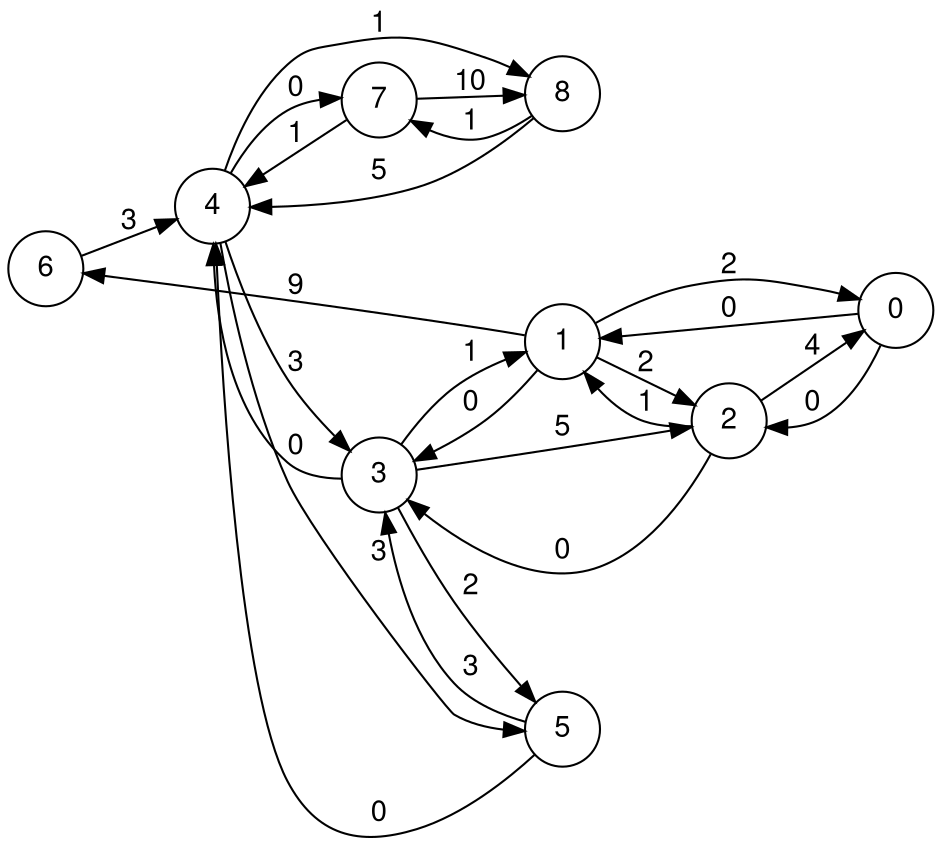 digraph finite_state_machine {

    fontname="Helvetica,Arial,sans-serif"

    node [fontname="Helvetica,Arial,sans-serif"]

    edge [fontname="Helvetica,Arial,sans-serif"]

    rankdir=LR;

    node [shape = circle];
6 -> 4 [label = "3"];
7 -> 4 [label = "1"];
7 -> 8 [label = "10"];
0 -> 1 [label = "0"];
0 -> 2 [label = "0"];
2 -> 3 [label = "0"];
2 -> 0 [label = "4"];
2 -> 1 [label = "1"];
1 -> 6 [label = "9"];
1 -> 0 [label = "2"];
1 -> 2 [label = "2"];
1 -> 3 [label = "0"];
3 -> 4 [label = "0"];
3 -> 2 [label = "5"];
3 -> 1 [label = "1"];
3 -> 5 [label = "2"];
5 -> 3 [label = "3"];
5 -> 4 [label = "0"];
4 -> 7 [label = "0"];
4 -> 3 [label = "3"];
4 -> 5 [label = "3"];
4 -> 8 [label = "1"];
8 -> 7 [label = "1"];
8 -> 4 [label = "5"];
}
